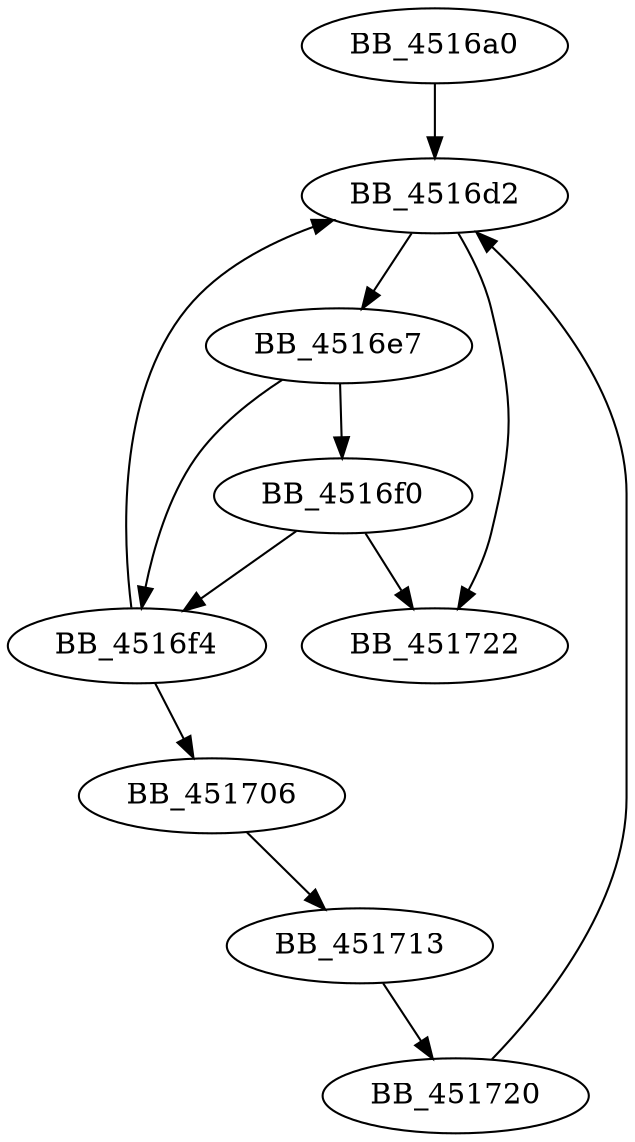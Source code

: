 DiGraph sub_4516A0{
BB_4516a0->BB_4516d2
BB_4516d2->BB_4516e7
BB_4516d2->BB_451722
BB_4516e7->BB_4516f0
BB_4516e7->BB_4516f4
BB_4516f0->BB_4516f4
BB_4516f0->BB_451722
BB_4516f4->BB_4516d2
BB_4516f4->BB_451706
BB_451706->BB_451713
BB_451713->BB_451720
BB_451720->BB_4516d2
}
